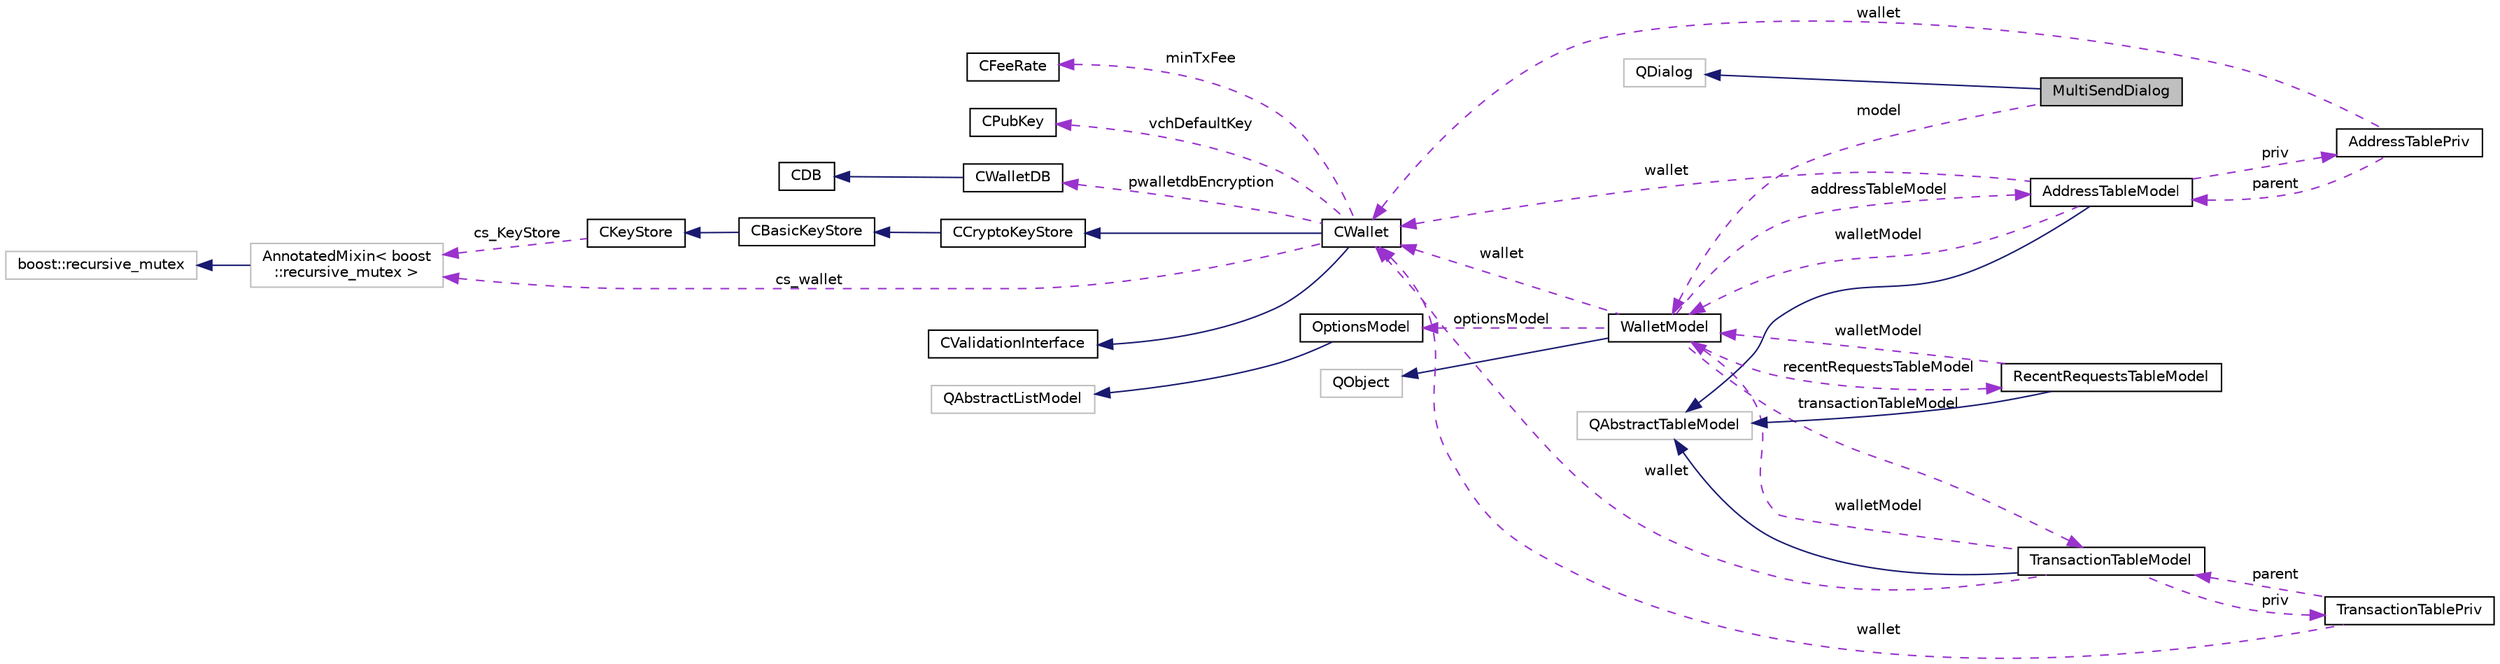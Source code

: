 digraph "MultiSendDialog"
{
  edge [fontname="Helvetica",fontsize="10",labelfontname="Helvetica",labelfontsize="10"];
  node [fontname="Helvetica",fontsize="10",shape=record];
  rankdir="LR";
  Node2 [label="MultiSendDialog",height=0.2,width=0.4,color="black", fillcolor="grey75", style="filled", fontcolor="black"];
  Node3 -> Node2 [dir="back",color="midnightblue",fontsize="10",style="solid",fontname="Helvetica"];
  Node3 [label="QDialog",height=0.2,width=0.4,color="grey75", fillcolor="white", style="filled"];
  Node4 -> Node2 [dir="back",color="darkorchid3",fontsize="10",style="dashed",label=" model" ,fontname="Helvetica"];
  Node4 [label="WalletModel",height=0.2,width=0.4,color="black", fillcolor="white", style="filled",URL="$class_wallet_model.html",tooltip="Interface to Bitcoin wallet from Qt view code. "];
  Node5 -> Node4 [dir="back",color="midnightblue",fontsize="10",style="solid",fontname="Helvetica"];
  Node5 [label="QObject",height=0.2,width=0.4,color="grey75", fillcolor="white", style="filled"];
  Node6 -> Node4 [dir="back",color="darkorchid3",fontsize="10",style="dashed",label=" transactionTableModel" ,fontname="Helvetica"];
  Node6 [label="TransactionTableModel",height=0.2,width=0.4,color="black", fillcolor="white", style="filled",URL="$class_transaction_table_model.html",tooltip="UI model for the transaction table of a wallet. "];
  Node7 -> Node6 [dir="back",color="midnightblue",fontsize="10",style="solid",fontname="Helvetica"];
  Node7 [label="QAbstractTableModel",height=0.2,width=0.4,color="grey75", fillcolor="white", style="filled"];
  Node8 -> Node6 [dir="back",color="darkorchid3",fontsize="10",style="dashed",label=" priv" ,fontname="Helvetica"];
  Node8 [label="TransactionTablePriv",height=0.2,width=0.4,color="black", fillcolor="white", style="filled",URL="$class_transaction_table_priv.html"];
  Node6 -> Node8 [dir="back",color="darkorchid3",fontsize="10",style="dashed",label=" parent" ,fontname="Helvetica"];
  Node9 -> Node8 [dir="back",color="darkorchid3",fontsize="10",style="dashed",label=" wallet" ,fontname="Helvetica"];
  Node9 [label="CWallet",height=0.2,width=0.4,color="black", fillcolor="white", style="filled",URL="$class_c_wallet.html",tooltip="A CWallet is an extension of a keystore, which also maintains a set of transactions and balances..."];
  Node10 -> Node9 [dir="back",color="midnightblue",fontsize="10",style="solid",fontname="Helvetica"];
  Node10 [label="CCryptoKeyStore",height=0.2,width=0.4,color="black", fillcolor="white", style="filled",URL="$class_c_crypto_key_store.html",tooltip="Keystore which keeps the private keys encrypted. "];
  Node11 -> Node10 [dir="back",color="midnightblue",fontsize="10",style="solid",fontname="Helvetica"];
  Node11 [label="CBasicKeyStore",height=0.2,width=0.4,color="black", fillcolor="white", style="filled",URL="$class_c_basic_key_store.html",tooltip="Basic key store, that keeps keys in an address->secret map. "];
  Node12 -> Node11 [dir="back",color="midnightblue",fontsize="10",style="solid",fontname="Helvetica"];
  Node12 [label="CKeyStore",height=0.2,width=0.4,color="black", fillcolor="white", style="filled",URL="$class_c_key_store.html",tooltip="A virtual base class for key stores. "];
  Node13 -> Node12 [dir="back",color="darkorchid3",fontsize="10",style="dashed",label=" cs_KeyStore" ,fontname="Helvetica"];
  Node13 [label="AnnotatedMixin\< boost\l::recursive_mutex \>",height=0.2,width=0.4,color="grey75", fillcolor="white", style="filled"];
  Node14 -> Node13 [dir="back",color="midnightblue",fontsize="10",style="solid",fontname="Helvetica"];
  Node14 [label="boost::recursive_mutex",height=0.2,width=0.4,color="grey75", fillcolor="white", style="filled"];
  Node15 -> Node9 [dir="back",color="midnightblue",fontsize="10",style="solid",fontname="Helvetica"];
  Node15 [label="CValidationInterface",height=0.2,width=0.4,color="black", fillcolor="white", style="filled",URL="$class_c_validation_interface.html"];
  Node16 -> Node9 [dir="back",color="darkorchid3",fontsize="10",style="dashed",label=" minTxFee" ,fontname="Helvetica"];
  Node16 [label="CFeeRate",height=0.2,width=0.4,color="black", fillcolor="white", style="filled",URL="$class_c_fee_rate.html",tooltip="Type-safe wrapper class to for fee rates (how much to pay based on transaction size) ..."];
  Node17 -> Node9 [dir="back",color="darkorchid3",fontsize="10",style="dashed",label=" vchDefaultKey" ,fontname="Helvetica"];
  Node17 [label="CPubKey",height=0.2,width=0.4,color="black", fillcolor="white", style="filled",URL="$class_c_pub_key.html",tooltip="An encapsulated public key. "];
  Node13 -> Node9 [dir="back",color="darkorchid3",fontsize="10",style="dashed",label=" cs_wallet" ,fontname="Helvetica"];
  Node18 -> Node9 [dir="back",color="darkorchid3",fontsize="10",style="dashed",label=" pwalletdbEncryption" ,fontname="Helvetica"];
  Node18 [label="CWalletDB",height=0.2,width=0.4,color="black", fillcolor="white", style="filled",URL="$class_c_wallet_d_b.html",tooltip="Access to the wallet database (wallet.dat) "];
  Node19 -> Node18 [dir="back",color="midnightblue",fontsize="10",style="solid",fontname="Helvetica"];
  Node19 [label="CDB",height=0.2,width=0.4,color="black", fillcolor="white", style="filled",URL="$class_c_d_b.html",tooltip="RAII class that provides access to a Berkeley database. "];
  Node4 -> Node6 [dir="back",color="darkorchid3",fontsize="10",style="dashed",label=" walletModel" ,fontname="Helvetica"];
  Node9 -> Node6 [dir="back",color="darkorchid3",fontsize="10",style="dashed",label=" wallet" ,fontname="Helvetica"];
  Node20 -> Node4 [dir="back",color="darkorchid3",fontsize="10",style="dashed",label=" addressTableModel" ,fontname="Helvetica"];
  Node20 [label="AddressTableModel",height=0.2,width=0.4,color="black", fillcolor="white", style="filled",URL="$class_address_table_model.html",tooltip="Qt model of the address book in the core. "];
  Node7 -> Node20 [dir="back",color="midnightblue",fontsize="10",style="solid",fontname="Helvetica"];
  Node21 -> Node20 [dir="back",color="darkorchid3",fontsize="10",style="dashed",label=" priv" ,fontname="Helvetica"];
  Node21 [label="AddressTablePriv",height=0.2,width=0.4,color="black", fillcolor="white", style="filled",URL="$class_address_table_priv.html"];
  Node20 -> Node21 [dir="back",color="darkorchid3",fontsize="10",style="dashed",label=" parent" ,fontname="Helvetica"];
  Node9 -> Node21 [dir="back",color="darkorchid3",fontsize="10",style="dashed",label=" wallet" ,fontname="Helvetica"];
  Node4 -> Node20 [dir="back",color="darkorchid3",fontsize="10",style="dashed",label=" walletModel" ,fontname="Helvetica"];
  Node9 -> Node20 [dir="back",color="darkorchid3",fontsize="10",style="dashed",label=" wallet" ,fontname="Helvetica"];
  Node22 -> Node4 [dir="back",color="darkorchid3",fontsize="10",style="dashed",label=" recentRequestsTableModel" ,fontname="Helvetica"];
  Node22 [label="RecentRequestsTableModel",height=0.2,width=0.4,color="black", fillcolor="white", style="filled",URL="$class_recent_requests_table_model.html",tooltip="Model for list of recently generated payment requests / divx: URIs. "];
  Node7 -> Node22 [dir="back",color="midnightblue",fontsize="10",style="solid",fontname="Helvetica"];
  Node4 -> Node22 [dir="back",color="darkorchid3",fontsize="10",style="dashed",label=" walletModel" ,fontname="Helvetica"];
  Node23 -> Node4 [dir="back",color="darkorchid3",fontsize="10",style="dashed",label=" optionsModel" ,fontname="Helvetica"];
  Node23 [label="OptionsModel",height=0.2,width=0.4,color="black", fillcolor="white", style="filled",URL="$class_options_model.html",tooltip="Interface from Qt to configuration data structure for Bitcoin client. "];
  Node24 -> Node23 [dir="back",color="midnightblue",fontsize="10",style="solid",fontname="Helvetica"];
  Node24 [label="QAbstractListModel",height=0.2,width=0.4,color="grey75", fillcolor="white", style="filled"];
  Node9 -> Node4 [dir="back",color="darkorchid3",fontsize="10",style="dashed",label=" wallet" ,fontname="Helvetica"];
}
